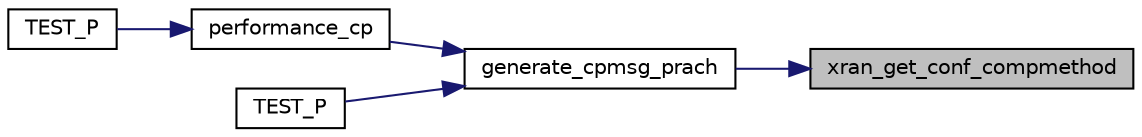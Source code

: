 digraph "xran_get_conf_compmethod"
{
 // LATEX_PDF_SIZE
  edge [fontname="Helvetica",fontsize="10",labelfontname="Helvetica",labelfontsize="10"];
  node [fontname="Helvetica",fontsize="10",shape=record];
  rankdir="RL";
  Node1 [label="xran_get_conf_compmethod",height=0.2,width=0.4,color="black", fillcolor="grey75", style="filled", fontcolor="black",tooltip="Get the configuration of compression method for RU."];
  Node1 -> Node2 [dir="back",color="midnightblue",fontsize="10",style="solid",fontname="Helvetica"];
  Node2 [label="generate_cpmsg_prach",height=0.2,width=0.4,color="black", fillcolor="white", style="filled",URL="$xran__common_8h.html#ab8a6ed3cee8fa183142d0c23d0b4971d",tooltip=" "];
  Node2 -> Node3 [dir="back",color="midnightblue",fontsize="10",style="solid",fontname="Helvetica"];
  Node3 [label="performance_cp",height=0.2,width=0.4,color="black", fillcolor="white", style="filled",URL="$prach__performance_8cc.html#a540e426541deb753f7c69d8df5d5b090",tooltip=" "];
  Node3 -> Node4 [dir="back",color="midnightblue",fontsize="10",style="solid",fontname="Helvetica"];
  Node4 [label="TEST_P",height=0.2,width=0.4,color="black", fillcolor="white", style="filled",URL="$prach__performance_8cc.html#a048e029f091d3d395e44cc24b3f197ee",tooltip=" "];
  Node2 -> Node5 [dir="back",color="midnightblue",fontsize="10",style="solid",fontname="Helvetica"];
  Node5 [label="TEST_P",height=0.2,width=0.4,color="black", fillcolor="white", style="filled",URL="$prach__functional_8cc.html#a62307393b7f454a2b348ada67997b796",tooltip=" "];
}
